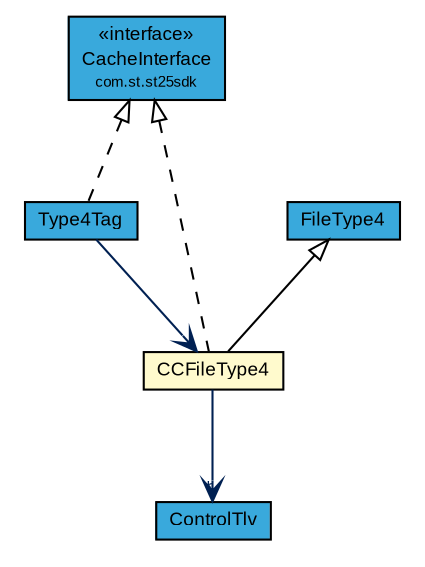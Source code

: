 #!/usr/local/bin/dot
#
# Class diagram 
# Generated by UMLGraph version R5_7_2-3-gee82a7 (http://www.umlgraph.org/)
#

digraph G {
	edge [fontname="arial",fontsize=10,labelfontname="arial",labelfontsize=10];
	node [fontname="arial",fontsize=10,shape=plaintext];
	nodesep=0.25;
	ranksep=0.5;
	// com.st.st25sdk.CacheInterface
	c4081 [label=<<table title="com.st.st25sdk.CacheInterface" border="0" cellborder="1" cellspacing="0" cellpadding="2" port="p" bgcolor="#39a9dc" href="../CacheInterface.html">
		<tr><td><table border="0" cellspacing="0" cellpadding="1">
<tr><td align="center" balign="center"> &#171;interface&#187; </td></tr>
<tr><td align="center" balign="center"> CacheInterface </td></tr>
<tr><td align="center" balign="center"><font point-size="7.0"> com.st.st25sdk </font></td></tr>
		</table></td></tr>
		</table>>, URL="../CacheInterface.html", fontname="arial", fontcolor="black", fontsize=9.0];
	// com.st.st25sdk.type4a.Type4Tag
	c4144 [label=<<table title="com.st.st25sdk.type4a.Type4Tag" border="0" cellborder="1" cellspacing="0" cellpadding="2" port="p" bgcolor="#39a9dc" href="./Type4Tag.html">
		<tr><td><table border="0" cellspacing="0" cellpadding="1">
<tr><td align="center" balign="center"> Type4Tag </td></tr>
		</table></td></tr>
		</table>>, URL="./Type4Tag.html", fontname="arial", fontcolor="black", fontsize=9.0];
	// com.st.st25sdk.type4a.FileType4
	c4156 [label=<<table title="com.st.st25sdk.type4a.FileType4" border="0" cellborder="1" cellspacing="0" cellpadding="2" port="p" bgcolor="#39a9dc" href="./FileType4.html">
		<tr><td><table border="0" cellspacing="0" cellpadding="1">
<tr><td align="center" balign="center"> FileType4 </td></tr>
		</table></td></tr>
		</table>>, URL="./FileType4.html", fontname="arial", fontcolor="black", fontsize=9.0];
	// com.st.st25sdk.type4a.ControlTlv
	c4157 [label=<<table title="com.st.st25sdk.type4a.ControlTlv" border="0" cellborder="1" cellspacing="0" cellpadding="2" port="p" bgcolor="#39a9dc" href="./ControlTlv.html">
		<tr><td><table border="0" cellspacing="0" cellpadding="1">
<tr><td align="center" balign="center"> ControlTlv </td></tr>
		</table></td></tr>
		</table>>, URL="./ControlTlv.html", fontname="arial", fontcolor="black", fontsize=9.0];
	// com.st.st25sdk.type4a.CCFileType4
	c4158 [label=<<table title="com.st.st25sdk.type4a.CCFileType4" border="0" cellborder="1" cellspacing="0" cellpadding="2" port="p" bgcolor="lemonChiffon" href="./CCFileType4.html">
		<tr><td><table border="0" cellspacing="0" cellpadding="1">
<tr><td align="center" balign="center"> CCFileType4 </td></tr>
		</table></td></tr>
		</table>>, URL="./CCFileType4.html", fontname="arial", fontcolor="black", fontsize=9.0];
	//com.st.st25sdk.type4a.Type4Tag implements com.st.st25sdk.CacheInterface
	c4081:p -> c4144:p [dir=back,arrowtail=empty,style=dashed];
	//com.st.st25sdk.type4a.CCFileType4 extends com.st.st25sdk.type4a.FileType4
	c4156:p -> c4158:p [dir=back,arrowtail=empty];
	//com.st.st25sdk.type4a.CCFileType4 implements com.st.st25sdk.CacheInterface
	c4081:p -> c4158:p [dir=back,arrowtail=empty,style=dashed];
	// com.st.st25sdk.type4a.Type4Tag NAVASSOC com.st.st25sdk.type4a.CCFileType4
	c4144:p -> c4158:p [taillabel="", label="", headlabel="", fontname="arial", fontcolor="#002052", fontsize=10.0, color="#002052", arrowhead=open];
	// com.st.st25sdk.type4a.CCFileType4 NAVASSOC com.st.st25sdk.type4a.ControlTlv
	c4158:p -> c4157:p [taillabel="", label="", headlabel="*", fontname="arial", fontcolor="#002052", fontsize=10.0, color="#002052", arrowhead=open];
}

